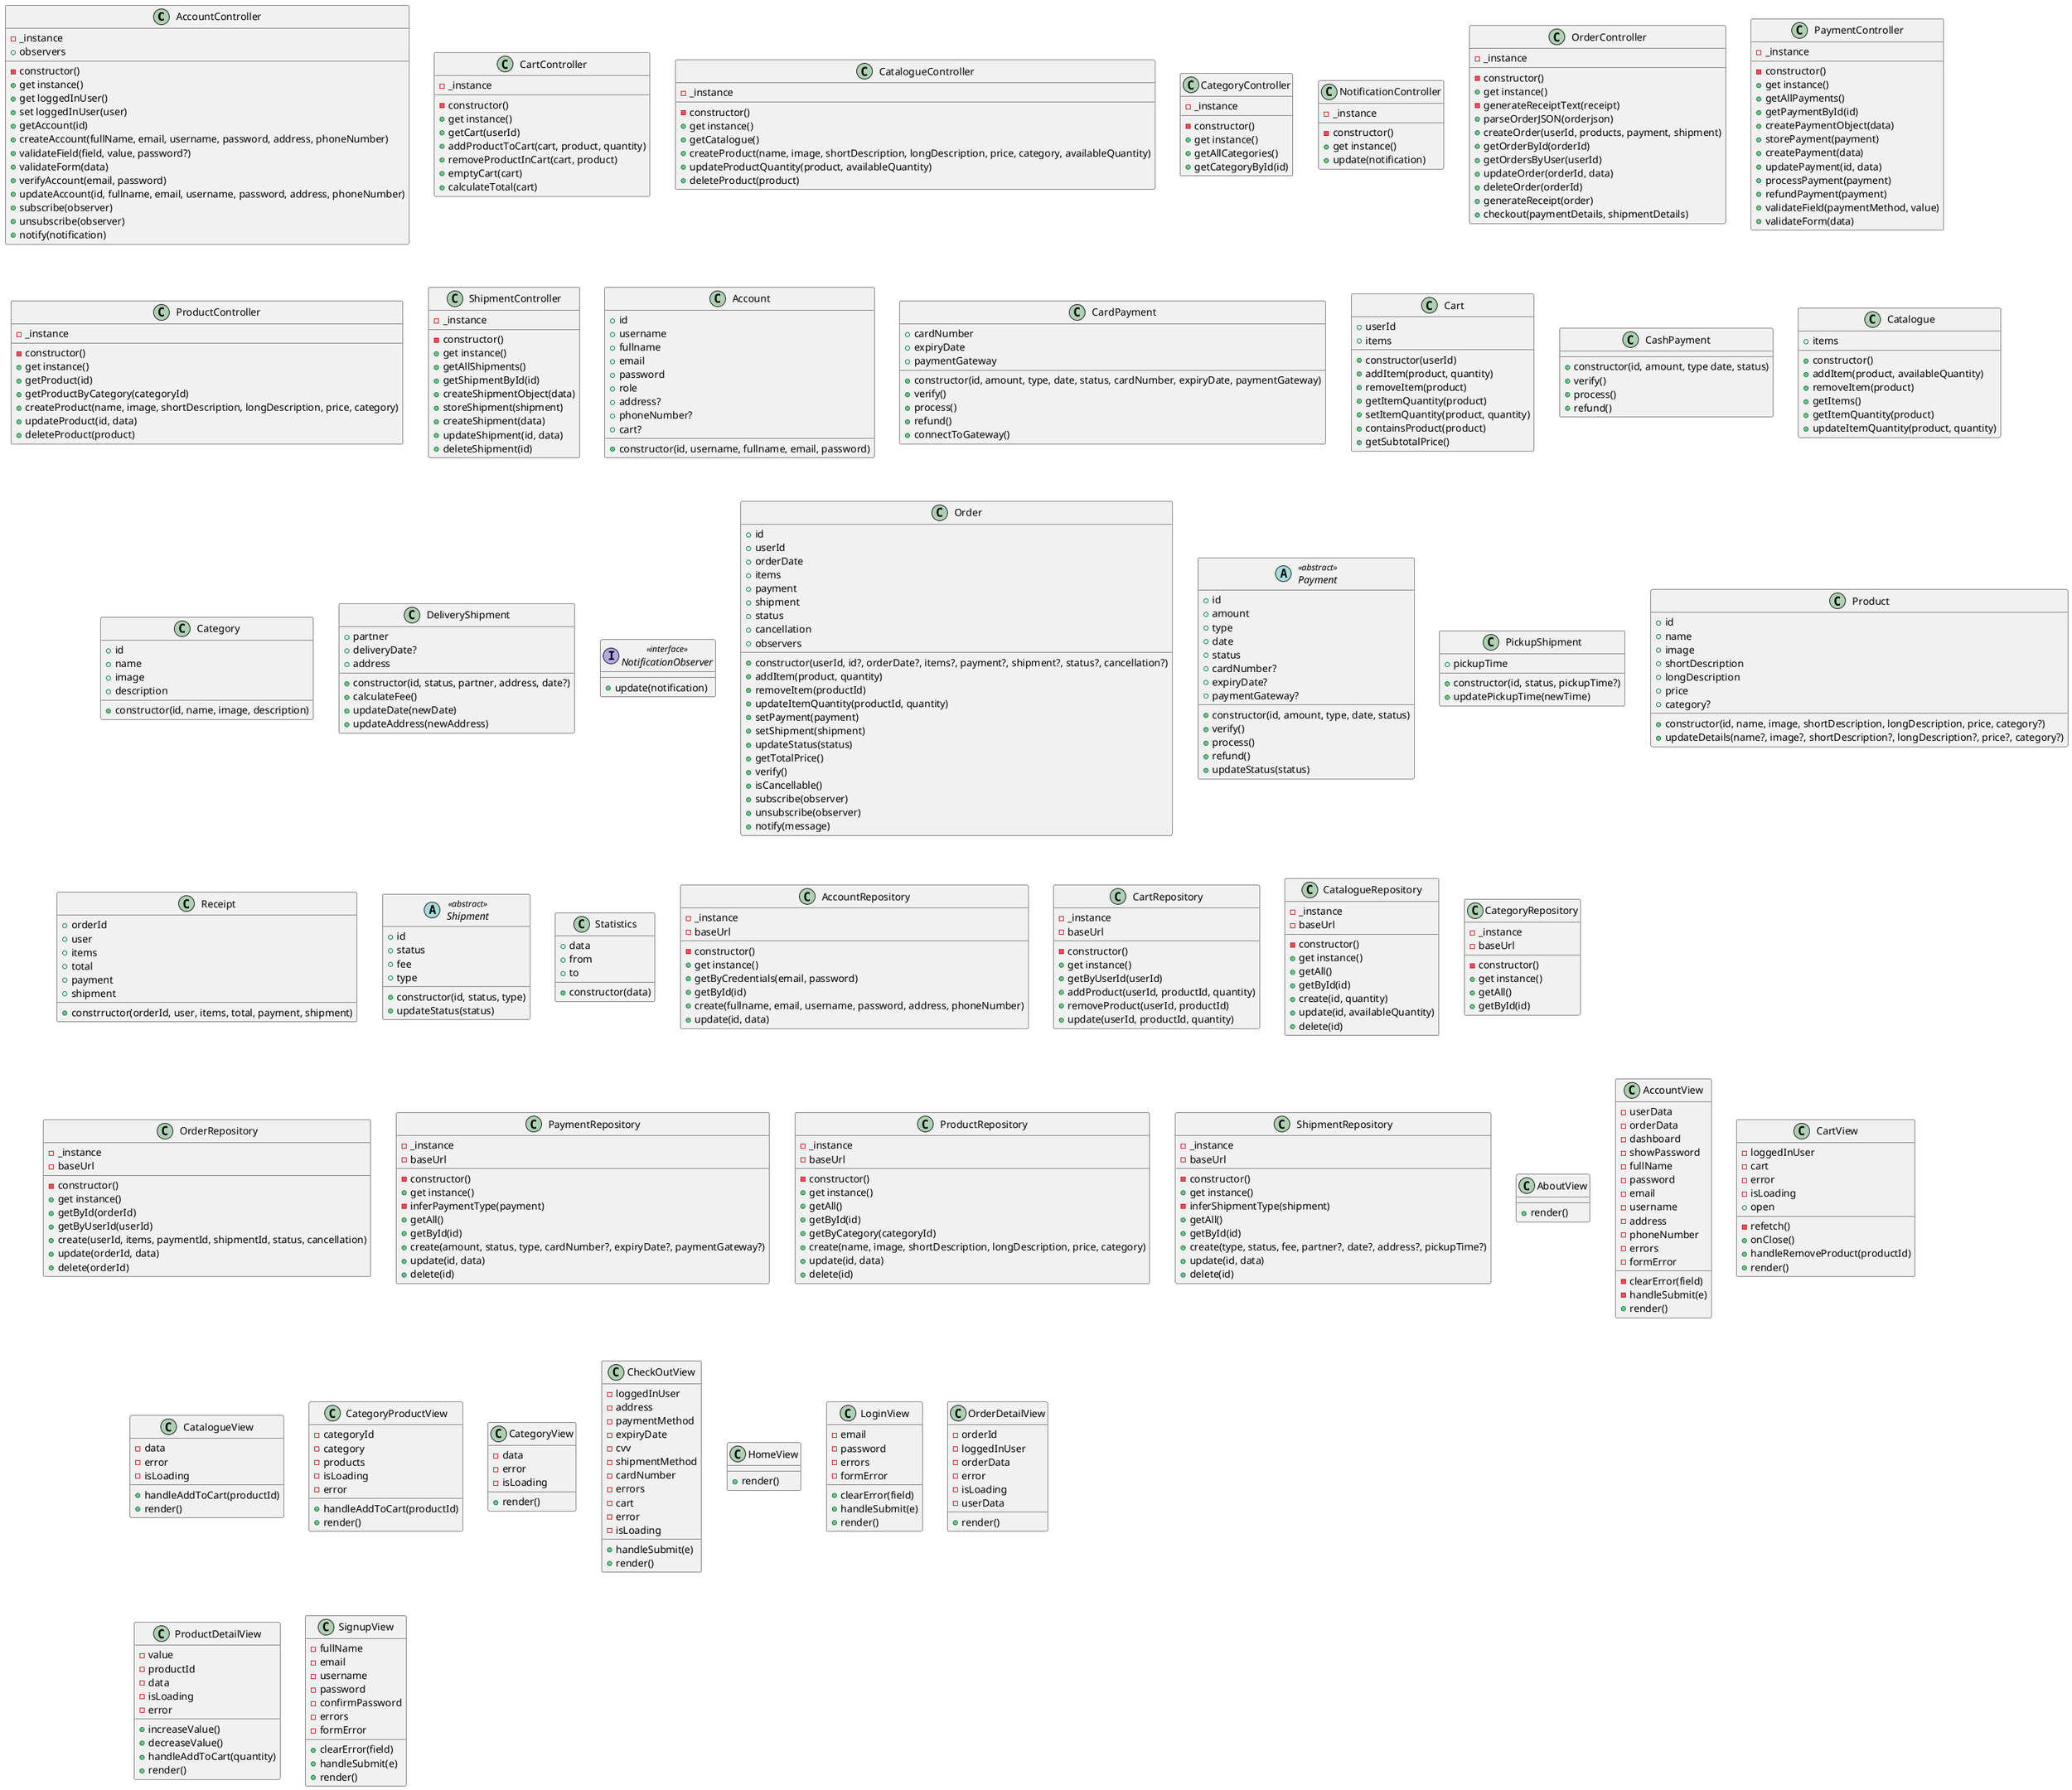 @startuml class-diagram

class AccountController {
- _instance
+ observers
- constructor()
+ get instance()
+ get loggedInUser()
+ set loggedInUser(user)
+ getAccount(id)
+ createAccount(fullName, email, username, password, address, phoneNumber)
+ validateField(field, value, password?)
+ validateForm(data)
+ verifyAccount(email, password)
+ updateAccount(id, fullname, email, username, password, address, phoneNumber)
+ subscribe(observer)
+ unsubscribe(observer)
+ notify(notification)
}

class CartController {
- _instance
- constructor()
+ get instance()
+ getCart(userId)
+ addProductToCart(cart, product, quantity)
+ removeProductInCart(cart, product)
+ emptyCart(cart)
+ calculateTotal(cart)
}

class CatalogueController {
- _instance
- constructor()
+ get instance()
+ getCatalogue()
+ createProduct(name, image, shortDescription, longDescription, price, category, availableQuantity)
+ updateProductQuantity(product, availableQuantity)
+ deleteProduct(product)
}

class CategoryController {
- _instance
- constructor()
+ get instance()
+ getAllCategories()
+ getCategoryById(id)
}

class NotificationController {
- _instance
- constructor()
+ get instance()
+ update(notification)
}

class OrderController {
- _instance
- constructor()
+ get instance()
- generateReceiptText(receipt)
+ parseOrderJSON(orderjson)
+ createOrder(userId, products, payment, shipment)
+ getOrderById(orderId)
+ getOrdersByUser(userId)
+ updateOrder(orderId, data)
+ deleteOrder(orderId)
+ generateReceipt(order)
+ checkout(paymentDetails, shipmentDetails)
}

class PaymentController {
- _instance
- constructor()
+ get instance()
+ getAllPayments()
+ getPaymentById(id)
+ createPaymentObject(data)
+ storePayment(payment)
+ createPayment(data)
+ updatePayment(id, data)
+ processPayment(payment)
+ refundPayment(payment)
+ validateField(paymentMethod, value)
+ validateForm(data)
}

class ProductController {
- _instance
- constructor()
+ get instance()
+ getProduct(id)
+ getProductByCategory(categoryId)
+ createProduct(name, image, shortDescription, longDescription, price, category)
+ updateProduct(id, data)
+ deleteProduct(product)
}

class ShipmentController {
- _instance
- constructor()
+ get instance()
+ getAllShipments()
+ getShipmentById(id)
+ createShipmentObject(data)
+ storeShipment(shipment)
+ createShipment(data)
+ updateShipment(id, data)
+ deleteShipment(id)
}

class Account {
+ id
+ username
+ fullname
+ email
+ password
+ role
+ address?
+ phoneNumber?
+ cart?
+ constructor(id, username, fullname, email, password)
}

class CardPayment {
+ cardNumber
+ expiryDate
+ paymentGateway
+ constructor(id, amount, type, date, status, cardNumber, expiryDate, paymentGateway)
+ verify()
+ process()
+ refund()
+ connectToGateway()
}

class Cart {
+ userId
+ items
+ constructor(userId)
+ addItem(product, quantity)
+ removeItem(product)
+ getItemQuantity(product)
+ setItemQuantity(product, quantity)
+ containsProduct(product)
+ getSubtotalPrice()
}

class CashPayment {
+ constructor(id, amount, type date, status)
+ verify()
+ process()
+ refund()
}

class Catalogue {
+ items
+ constructor()
+ addItem(product, availableQuantity)
+ removeItem(product)
+ getItems()
+ getItemQuantity(product)
+ updateItemQuantity(product, quantity)
}

class Category {
+ id
+ name
+ image
+ description
+ constructor(id, name, image, description)
}

class DeliveryShipment {
+ partner
+ deliveryDate?
+ address
+ constructor(id, status, partner, address, date?)
+ calculateFee()
+ updateDate(newDate)
+ updateAddress(newAddress)
}

interface NotificationObserver <<interface>> {
+ update(notification)
}

class Order {
+ id
+ userId
+ orderDate
+ items
+ payment
+ shipment
+ status
+ cancellation
+ observers
+ constructor(userId, id?, orderDate?, items?, payment?, shipment?, status?, cancellation?)
+ addItem(product, quantity)
+ removeItem(productId)
+ updateItemQuantity(productId, quantity)
+ setPayment(payment)
+ setShipment(shipment)
+ updateStatus(status)
+ getTotalPrice()
+ verify()
+ isCancellable()
+ subscribe(observer)
+ unsubscribe(observer)
+ notify(message)
}

abstract class Payment <<abstract>> {
+ id
+ amount
+ type
+ date
+ status
+ cardNumber?
+ expiryDate?
+ paymentGateway?
+ constructor(id, amount, type, date, status)
+ verify()
+ process()
+ refund()
+ updateStatus(status)
}

class PickupShipment {
+ pickupTime
+ constructor(id, status, pickupTime?)
+ updatePickupTime(newTime)
}

class Product {
+ id
+ name
+ image
+ shortDescription
+ longDescription
+ price
+ category?
+ constructor(id, name, image, shortDescription, longDescription, price, category?)
+ updateDetails(name?, image?, shortDescription?, longDescription?, price?, category?)
}

class Receipt {
+ orderId
+ user
+ items
+ total
+ payment
+ shipment
+ constrructor(orderId, user, items, total, payment, shipment)
}

abstract class Shipment <<abstract>> {
+ id
+ status
+ fee
+ type
+ constructor(id, status, type)
+ updateStatus(status)
}

class Statistics {
+ data
+ from
+ to
+ constructor(data)
}

class AccountRepository {
- _instance
- baseUrl
- constructor()
+ get instance()
+ getByCredentials(email, password)
+ getById(id)
+ create(fullname, email, username, password, address, phoneNumber)
+ update(id, data)
}

class CartRepository {
- _instance
- baseUrl
- constructor()
+ get instance()
+ getByUserId(userId)
+ addProduct(userId, productId, quantity)
+ removeProduct(userId, productId)
+ update(userId, productId, quantity)
}

class CatalogueRepository {
- _instance
- baseUrl
- constructor()
+ get instance()
+ getAll()
+ getById(id)
+ create(id, quantity)
+ update(id, availableQuantity)
+ delete(id)
}

class CategoryRepository {
- _instance
- baseUrl
- constructor()
+ get instance()
+ getAll()
+ getById(id)
}

class OrderRepository {
- _instance
- baseUrl
- constructor()
+ get instance()
+ getById(orderId)
+ getByUserId(userId)
+ create(userId, items, paymentId, shipmentId, status, cancellation)
+ update(orderId, data)
+ delete(orderId)
}

class PaymentRepository {
- _instance
- baseUrl
- constructor()
+ get instance()
- inferPaymentType(payment)
+ getAll()
+ getById(id)
+ create(amount, status, type, cardNumber?, expiryDate?, paymentGateway?)
+ update(id, data)
+ delete(id)
}

class ProductRepository {
- _instance
- baseUrl
- constructor()
+ get instance()
+ getAll()
+ getById(id)
+ getByCategory(categoryId)
+ create(name, image, shortDescription, longDescription, price, category)
+ update(id, data)
+ delete(id)
}

class ShipmentRepository {
- _instance
- baseUrl
- constructor()
+ get instance()
- inferShipmentType(shipment)
+ getAll()
+ getById(id)
+ create(type, status, fee, partner?, date?, address?, pickupTime?)
+ update(id, data)
+ delete(id)
}

class AboutView {
+ render()
}

class AccountView {
- userData
- orderData
- dashboard
- showPassword
- fullName
- password
- email
- username
- address
- phoneNumber
- errors
- formError
- clearError(field)
- handleSubmit(e)
+ render()
}

class CartView {
- loggedInUser
- cart
- error
- isLoading
- refetch()
+ open
+ onClose()
+ handleRemoveProduct(productId)
+ render()
}

class CatalogueView {
- data
- error
- isLoading
+ handleAddToCart(productId)
+ render()
}

class CategoryProductView {
- categoryId
- category
- products
- isLoading
- error
+ handleAddToCart(productId)
+ render()
}

class CategoryView {
- data
- error
- isLoading
+ render()
}

class CheckOutView {
- loggedInUser
- address
- paymentMethod
- expiryDate
- cvv
- shipmentMethod
- cardNumber
- errors
- cart
- error
- isLoading
+ handleSubmit(e)
+ render()
}

class HomeView {
+ render()
}

class LoginView {
- email
- password
- errors
- formError
+ clearError(field)
+ handleSubmit(e)
+ render()
}

class OrderDetailView {
- orderId
- loggedInUser
- orderData
- error
- isLoading
- userData
+ render()
}

class ProductDetailView {
- value
- productId
- data
- isLoading
- error
+ increaseValue()
+ decreaseValue()
+ handleAddToCart(quantity)
+ render()
}

class SignupView {
- fullName
- email
- username
- password
- confirmPassword
- errors
- formError
+ clearError(field)
+ handleSubmit(e)
+ render()
}

@enduml